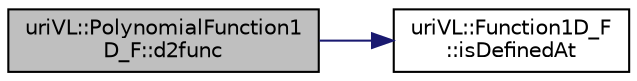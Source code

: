 digraph "uriVL::PolynomialFunction1D_F::d2func"
{
  edge [fontname="Helvetica",fontsize="10",labelfontname="Helvetica",labelfontsize="10"];
  node [fontname="Helvetica",fontsize="10",shape=record];
  rankdir="LR";
  Node1 [label="uriVL::PolynomialFunction1\lD_F::d2func",height=0.2,width=0.4,color="black", fillcolor="grey75", style="filled", fontcolor="black"];
  Node1 -> Node2 [color="midnightblue",fontsize="10",style="solid",fontname="Helvetica"];
  Node2 [label="uriVL::Function1D_F\l::isDefinedAt",height=0.2,width=0.4,color="black", fillcolor="white", style="filled",URL="$classuriVL_1_1Function1D__F.html#ad7213b669e447ace21d701aea3ad4c15",tooltip="Indicates whther a point is within the domain of definition of this function. "];
}
